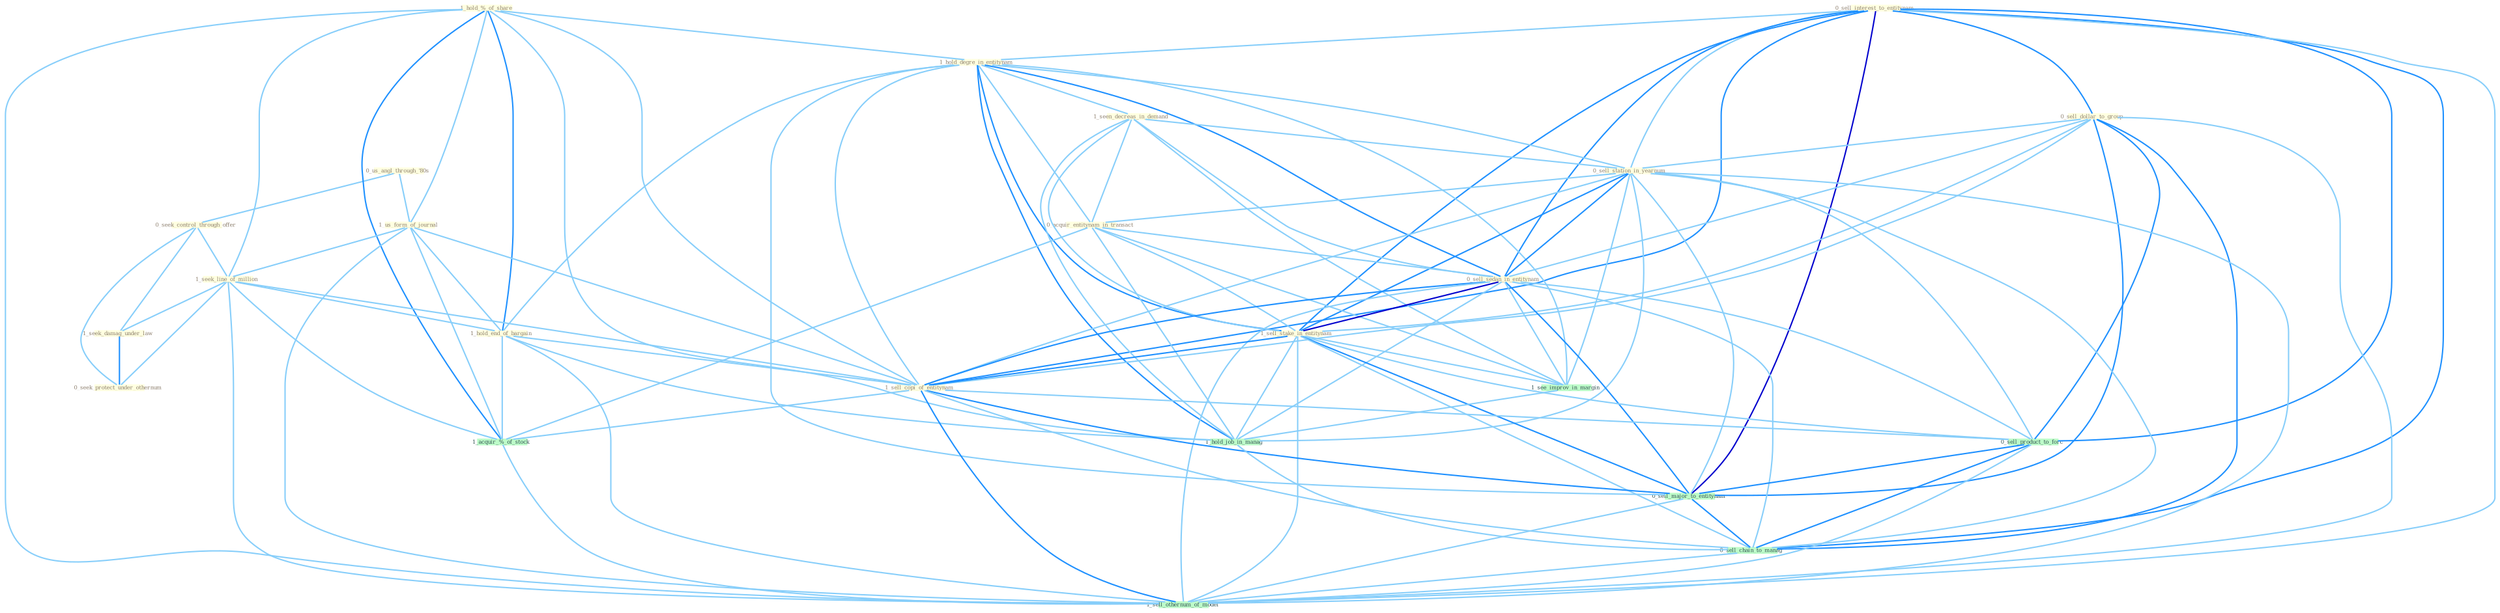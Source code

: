 Graph G{ 
    node
    [shape=polygon,style=filled,width=.5,height=.06,color="#BDFCC9",fixedsize=true,fontsize=4,
    fontcolor="#2f4f4f"];
    {node
    [color="#ffffe0", fontcolor="#8b7d6b"] "0_us_angl_through_'80s " "0_sell_interest_to_entitynam " "0_seek_control_through_offer " "1_hold_%_of_share " "1_us_form_of_journal " "1_hold_degre_in_entitynam " "1_seen_decreas_in_demand " "0_sell_dollar_to_group " "0_sell_station_in_yearnum " "1_seek_line_of_million " "0_acquir_entitynam_in_transact " "1_seek_damag_under_law " "0_sell_sedan_in_entitynam " "0_seek_protect_under_othernum " "1_hold_end_of_bargain " "1_sell_stake_in_entitynam " "1_sell_copi_of_entitynam "}
{node [color="#fff0f5", fontcolor="#b22222"]}
edge [color="#B0E2FF"];

	"0_us_angl_through_'80s " -- "0_seek_control_through_offer " [w="1", color="#87cefa" ];
	"0_us_angl_through_'80s " -- "1_us_form_of_journal " [w="1", color="#87cefa" ];
	"0_sell_interest_to_entitynam " -- "1_hold_degre_in_entitynam " [w="1", color="#87cefa" ];
	"0_sell_interest_to_entitynam " -- "0_sell_dollar_to_group " [w="2", color="#1e90ff" , len=0.8];
	"0_sell_interest_to_entitynam " -- "0_sell_station_in_yearnum " [w="1", color="#87cefa" ];
	"0_sell_interest_to_entitynam " -- "0_sell_sedan_in_entitynam " [w="2", color="#1e90ff" , len=0.8];
	"0_sell_interest_to_entitynam " -- "1_sell_stake_in_entitynam " [w="2", color="#1e90ff" , len=0.8];
	"0_sell_interest_to_entitynam " -- "1_sell_copi_of_entitynam " [w="2", color="#1e90ff" , len=0.8];
	"0_sell_interest_to_entitynam " -- "0_sell_product_to_forc " [w="2", color="#1e90ff" , len=0.8];
	"0_sell_interest_to_entitynam " -- "0_sell_major_to_entitynam " [w="3", color="#0000cd" , len=0.6];
	"0_sell_interest_to_entitynam " -- "0_sell_chain_to_manag " [w="2", color="#1e90ff" , len=0.8];
	"0_sell_interest_to_entitynam " -- "1_sell_othernum_of_model " [w="1", color="#87cefa" ];
	"0_seek_control_through_offer " -- "1_seek_line_of_million " [w="1", color="#87cefa" ];
	"0_seek_control_through_offer " -- "1_seek_damag_under_law " [w="1", color="#87cefa" ];
	"0_seek_control_through_offer " -- "0_seek_protect_under_othernum " [w="1", color="#87cefa" ];
	"1_hold_%_of_share " -- "1_us_form_of_journal " [w="1", color="#87cefa" ];
	"1_hold_%_of_share " -- "1_hold_degre_in_entitynam " [w="1", color="#87cefa" ];
	"1_hold_%_of_share " -- "1_seek_line_of_million " [w="1", color="#87cefa" ];
	"1_hold_%_of_share " -- "1_hold_end_of_bargain " [w="2", color="#1e90ff" , len=0.8];
	"1_hold_%_of_share " -- "1_sell_copi_of_entitynam " [w="1", color="#87cefa" ];
	"1_hold_%_of_share " -- "1_acquir_%_of_stock " [w="2", color="#1e90ff" , len=0.8];
	"1_hold_%_of_share " -- "1_hold_job_in_manag " [w="1", color="#87cefa" ];
	"1_hold_%_of_share " -- "1_sell_othernum_of_model " [w="1", color="#87cefa" ];
	"1_us_form_of_journal " -- "1_seek_line_of_million " [w="1", color="#87cefa" ];
	"1_us_form_of_journal " -- "1_hold_end_of_bargain " [w="1", color="#87cefa" ];
	"1_us_form_of_journal " -- "1_sell_copi_of_entitynam " [w="1", color="#87cefa" ];
	"1_us_form_of_journal " -- "1_acquir_%_of_stock " [w="1", color="#87cefa" ];
	"1_us_form_of_journal " -- "1_sell_othernum_of_model " [w="1", color="#87cefa" ];
	"1_hold_degre_in_entitynam " -- "1_seen_decreas_in_demand " [w="1", color="#87cefa" ];
	"1_hold_degre_in_entitynam " -- "0_sell_station_in_yearnum " [w="1", color="#87cefa" ];
	"1_hold_degre_in_entitynam " -- "0_acquir_entitynam_in_transact " [w="1", color="#87cefa" ];
	"1_hold_degre_in_entitynam " -- "0_sell_sedan_in_entitynam " [w="2", color="#1e90ff" , len=0.8];
	"1_hold_degre_in_entitynam " -- "1_hold_end_of_bargain " [w="1", color="#87cefa" ];
	"1_hold_degre_in_entitynam " -- "1_sell_stake_in_entitynam " [w="2", color="#1e90ff" , len=0.8];
	"1_hold_degre_in_entitynam " -- "1_sell_copi_of_entitynam " [w="1", color="#87cefa" ];
	"1_hold_degre_in_entitynam " -- "1_see_improv_in_margin " [w="1", color="#87cefa" ];
	"1_hold_degre_in_entitynam " -- "1_hold_job_in_manag " [w="2", color="#1e90ff" , len=0.8];
	"1_hold_degre_in_entitynam " -- "0_sell_major_to_entitynam " [w="1", color="#87cefa" ];
	"1_seen_decreas_in_demand " -- "0_sell_station_in_yearnum " [w="1", color="#87cefa" ];
	"1_seen_decreas_in_demand " -- "0_acquir_entitynam_in_transact " [w="1", color="#87cefa" ];
	"1_seen_decreas_in_demand " -- "0_sell_sedan_in_entitynam " [w="1", color="#87cefa" ];
	"1_seen_decreas_in_demand " -- "1_sell_stake_in_entitynam " [w="1", color="#87cefa" ];
	"1_seen_decreas_in_demand " -- "1_see_improv_in_margin " [w="1", color="#87cefa" ];
	"1_seen_decreas_in_demand " -- "1_hold_job_in_manag " [w="1", color="#87cefa" ];
	"0_sell_dollar_to_group " -- "0_sell_station_in_yearnum " [w="1", color="#87cefa" ];
	"0_sell_dollar_to_group " -- "0_sell_sedan_in_entitynam " [w="1", color="#87cefa" ];
	"0_sell_dollar_to_group " -- "1_sell_stake_in_entitynam " [w="1", color="#87cefa" ];
	"0_sell_dollar_to_group " -- "1_sell_copi_of_entitynam " [w="1", color="#87cefa" ];
	"0_sell_dollar_to_group " -- "0_sell_product_to_forc " [w="2", color="#1e90ff" , len=0.8];
	"0_sell_dollar_to_group " -- "0_sell_major_to_entitynam " [w="2", color="#1e90ff" , len=0.8];
	"0_sell_dollar_to_group " -- "0_sell_chain_to_manag " [w="2", color="#1e90ff" , len=0.8];
	"0_sell_dollar_to_group " -- "1_sell_othernum_of_model " [w="1", color="#87cefa" ];
	"0_sell_station_in_yearnum " -- "0_acquir_entitynam_in_transact " [w="1", color="#87cefa" ];
	"0_sell_station_in_yearnum " -- "0_sell_sedan_in_entitynam " [w="2", color="#1e90ff" , len=0.8];
	"0_sell_station_in_yearnum " -- "1_sell_stake_in_entitynam " [w="2", color="#1e90ff" , len=0.8];
	"0_sell_station_in_yearnum " -- "1_sell_copi_of_entitynam " [w="1", color="#87cefa" ];
	"0_sell_station_in_yearnum " -- "1_see_improv_in_margin " [w="1", color="#87cefa" ];
	"0_sell_station_in_yearnum " -- "1_hold_job_in_manag " [w="1", color="#87cefa" ];
	"0_sell_station_in_yearnum " -- "0_sell_product_to_forc " [w="1", color="#87cefa" ];
	"0_sell_station_in_yearnum " -- "0_sell_major_to_entitynam " [w="1", color="#87cefa" ];
	"0_sell_station_in_yearnum " -- "0_sell_chain_to_manag " [w="1", color="#87cefa" ];
	"0_sell_station_in_yearnum " -- "1_sell_othernum_of_model " [w="1", color="#87cefa" ];
	"1_seek_line_of_million " -- "1_seek_damag_under_law " [w="1", color="#87cefa" ];
	"1_seek_line_of_million " -- "0_seek_protect_under_othernum " [w="1", color="#87cefa" ];
	"1_seek_line_of_million " -- "1_hold_end_of_bargain " [w="1", color="#87cefa" ];
	"1_seek_line_of_million " -- "1_sell_copi_of_entitynam " [w="1", color="#87cefa" ];
	"1_seek_line_of_million " -- "1_acquir_%_of_stock " [w="1", color="#87cefa" ];
	"1_seek_line_of_million " -- "1_sell_othernum_of_model " [w="1", color="#87cefa" ];
	"0_acquir_entitynam_in_transact " -- "0_sell_sedan_in_entitynam " [w="1", color="#87cefa" ];
	"0_acquir_entitynam_in_transact " -- "1_sell_stake_in_entitynam " [w="1", color="#87cefa" ];
	"0_acquir_entitynam_in_transact " -- "1_see_improv_in_margin " [w="1", color="#87cefa" ];
	"0_acquir_entitynam_in_transact " -- "1_acquir_%_of_stock " [w="1", color="#87cefa" ];
	"0_acquir_entitynam_in_transact " -- "1_hold_job_in_manag " [w="1", color="#87cefa" ];
	"1_seek_damag_under_law " -- "0_seek_protect_under_othernum " [w="2", color="#1e90ff" , len=0.8];
	"0_sell_sedan_in_entitynam " -- "1_sell_stake_in_entitynam " [w="3", color="#0000cd" , len=0.6];
	"0_sell_sedan_in_entitynam " -- "1_sell_copi_of_entitynam " [w="2", color="#1e90ff" , len=0.8];
	"0_sell_sedan_in_entitynam " -- "1_see_improv_in_margin " [w="1", color="#87cefa" ];
	"0_sell_sedan_in_entitynam " -- "1_hold_job_in_manag " [w="1", color="#87cefa" ];
	"0_sell_sedan_in_entitynam " -- "0_sell_product_to_forc " [w="1", color="#87cefa" ];
	"0_sell_sedan_in_entitynam " -- "0_sell_major_to_entitynam " [w="2", color="#1e90ff" , len=0.8];
	"0_sell_sedan_in_entitynam " -- "0_sell_chain_to_manag " [w="1", color="#87cefa" ];
	"0_sell_sedan_in_entitynam " -- "1_sell_othernum_of_model " [w="1", color="#87cefa" ];
	"1_hold_end_of_bargain " -- "1_sell_copi_of_entitynam " [w="1", color="#87cefa" ];
	"1_hold_end_of_bargain " -- "1_acquir_%_of_stock " [w="1", color="#87cefa" ];
	"1_hold_end_of_bargain " -- "1_hold_job_in_manag " [w="1", color="#87cefa" ];
	"1_hold_end_of_bargain " -- "1_sell_othernum_of_model " [w="1", color="#87cefa" ];
	"1_sell_stake_in_entitynam " -- "1_sell_copi_of_entitynam " [w="2", color="#1e90ff" , len=0.8];
	"1_sell_stake_in_entitynam " -- "1_see_improv_in_margin " [w="1", color="#87cefa" ];
	"1_sell_stake_in_entitynam " -- "1_hold_job_in_manag " [w="1", color="#87cefa" ];
	"1_sell_stake_in_entitynam " -- "0_sell_product_to_forc " [w="1", color="#87cefa" ];
	"1_sell_stake_in_entitynam " -- "0_sell_major_to_entitynam " [w="2", color="#1e90ff" , len=0.8];
	"1_sell_stake_in_entitynam " -- "0_sell_chain_to_manag " [w="1", color="#87cefa" ];
	"1_sell_stake_in_entitynam " -- "1_sell_othernum_of_model " [w="1", color="#87cefa" ];
	"1_sell_copi_of_entitynam " -- "1_acquir_%_of_stock " [w="1", color="#87cefa" ];
	"1_sell_copi_of_entitynam " -- "0_sell_product_to_forc " [w="1", color="#87cefa" ];
	"1_sell_copi_of_entitynam " -- "0_sell_major_to_entitynam " [w="2", color="#1e90ff" , len=0.8];
	"1_sell_copi_of_entitynam " -- "0_sell_chain_to_manag " [w="1", color="#87cefa" ];
	"1_sell_copi_of_entitynam " -- "1_sell_othernum_of_model " [w="2", color="#1e90ff" , len=0.8];
	"1_see_improv_in_margin " -- "1_hold_job_in_manag " [w="1", color="#87cefa" ];
	"1_acquir_%_of_stock " -- "1_sell_othernum_of_model " [w="1", color="#87cefa" ];
	"1_hold_job_in_manag " -- "0_sell_chain_to_manag " [w="1", color="#87cefa" ];
	"0_sell_product_to_forc " -- "0_sell_major_to_entitynam " [w="2", color="#1e90ff" , len=0.8];
	"0_sell_product_to_forc " -- "0_sell_chain_to_manag " [w="2", color="#1e90ff" , len=0.8];
	"0_sell_product_to_forc " -- "1_sell_othernum_of_model " [w="1", color="#87cefa" ];
	"0_sell_major_to_entitynam " -- "0_sell_chain_to_manag " [w="2", color="#1e90ff" , len=0.8];
	"0_sell_major_to_entitynam " -- "1_sell_othernum_of_model " [w="1", color="#87cefa" ];
	"0_sell_chain_to_manag " -- "1_sell_othernum_of_model " [w="1", color="#87cefa" ];
}